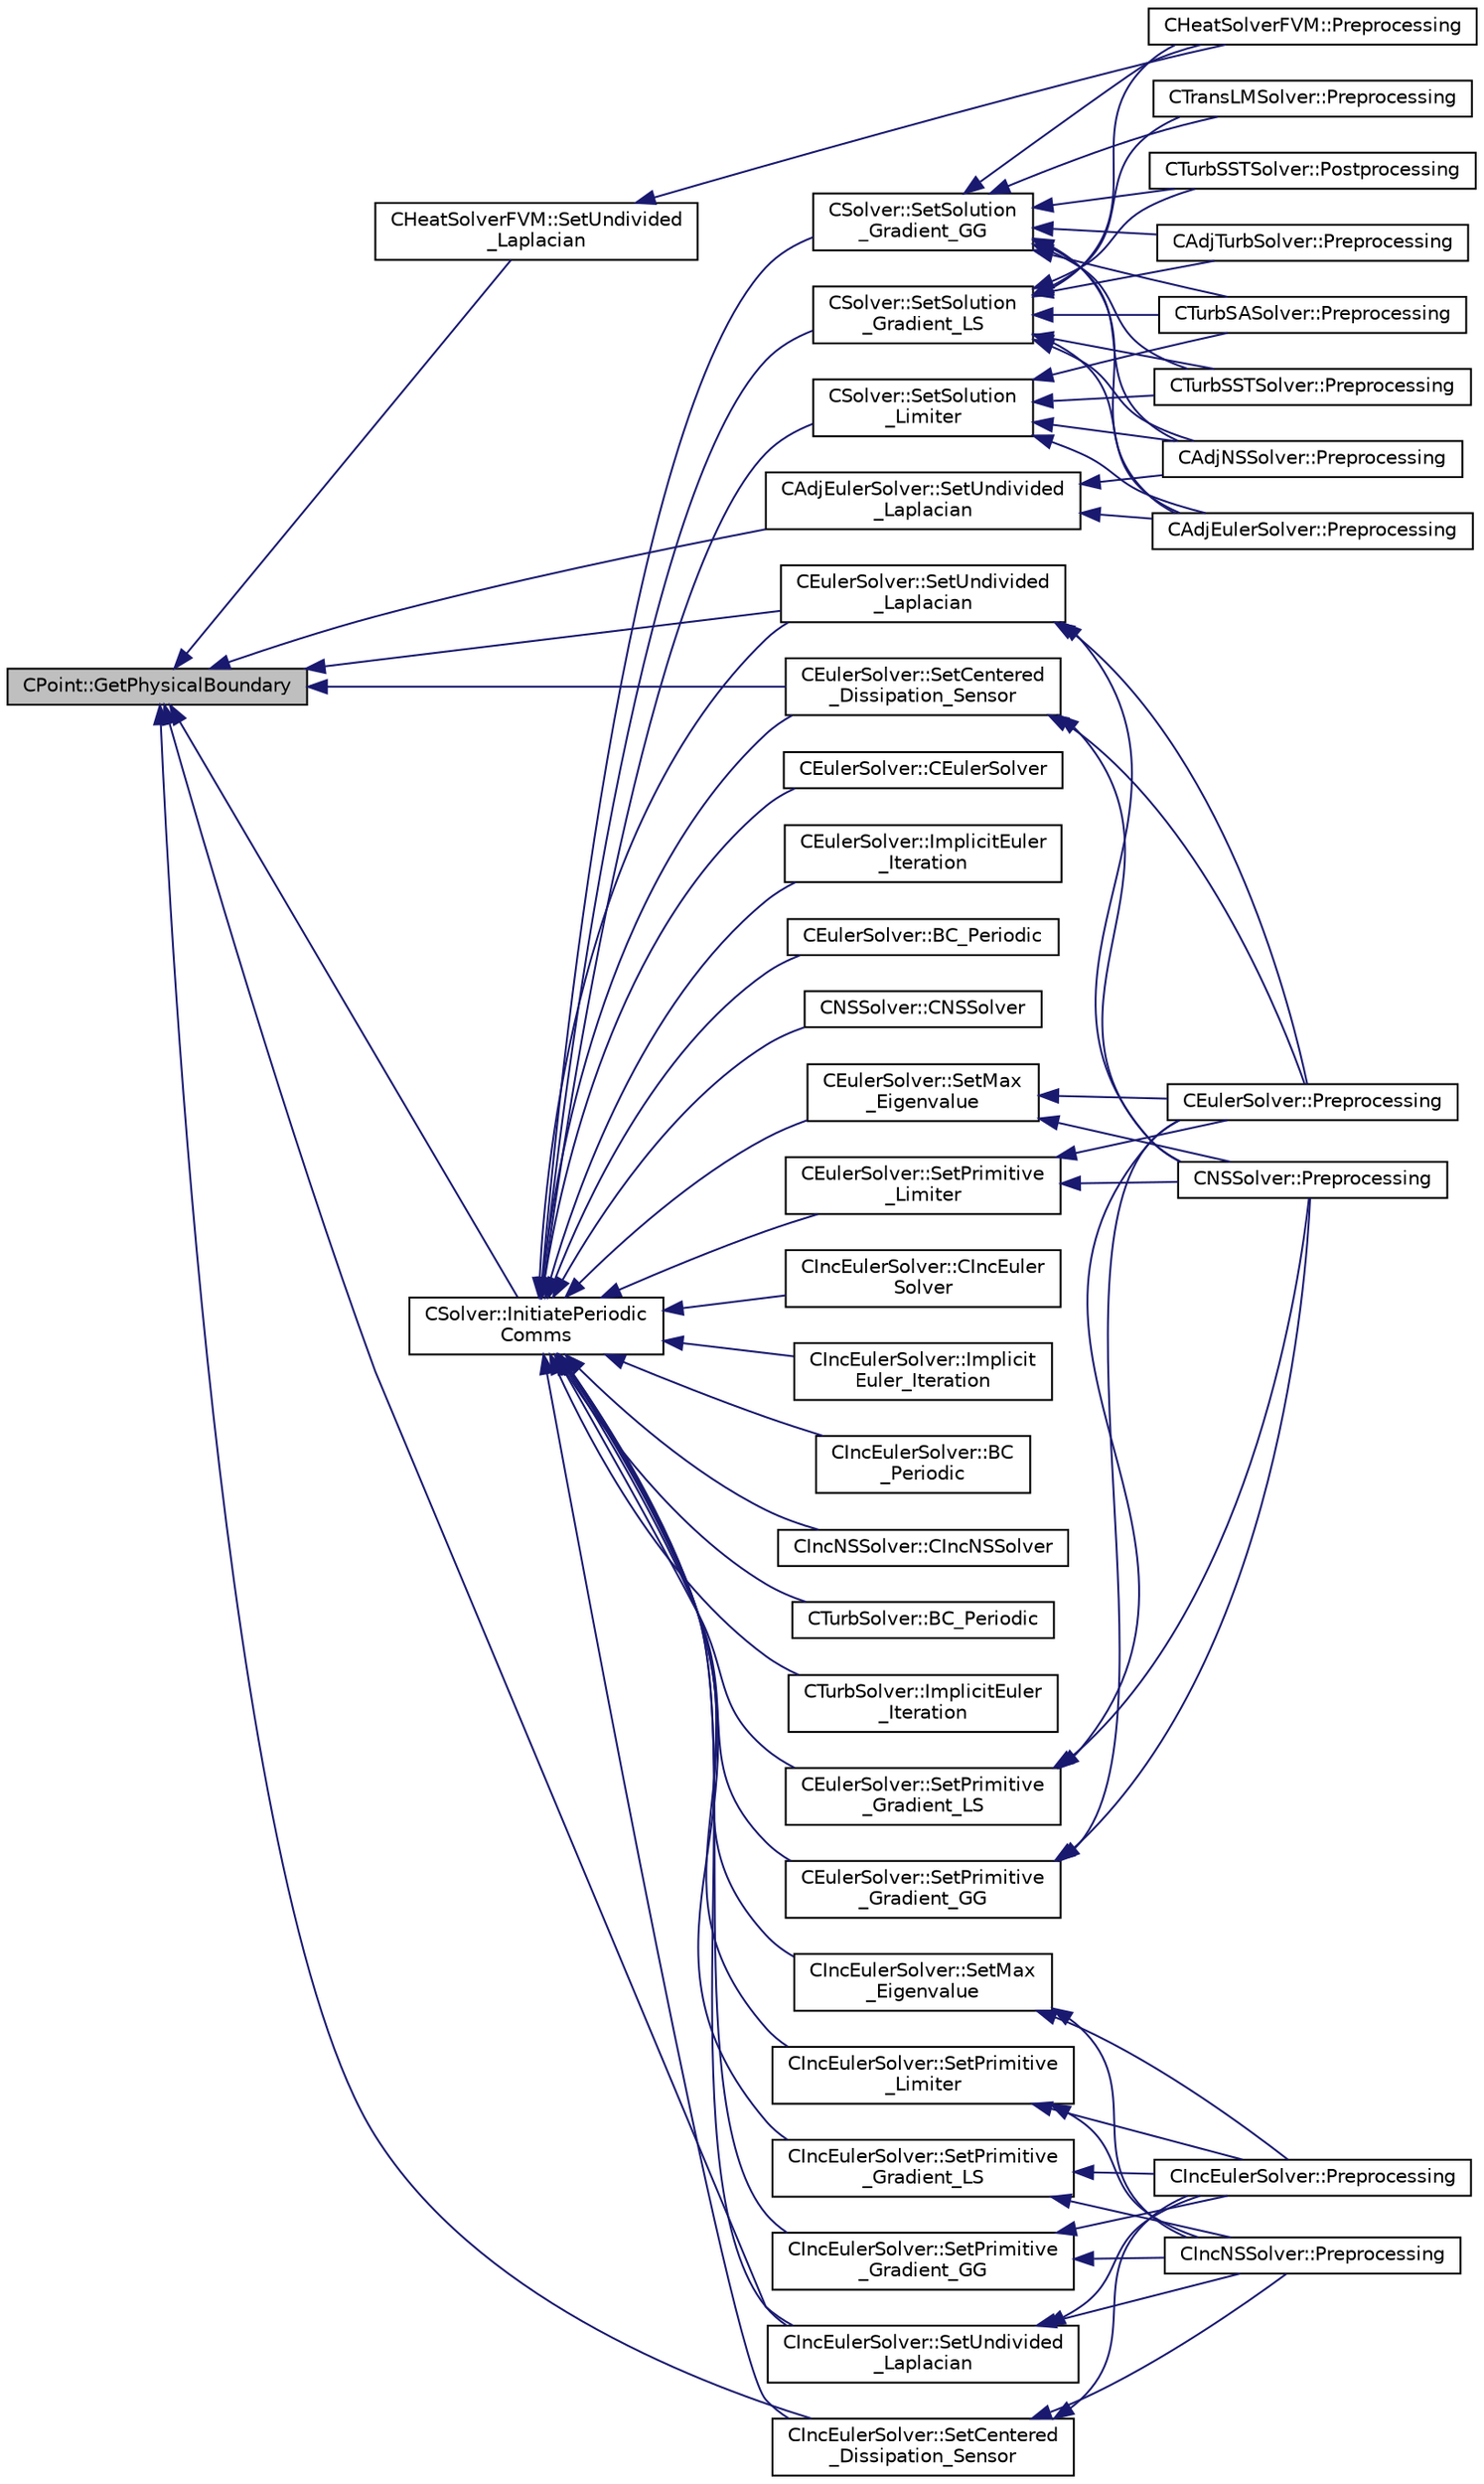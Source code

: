 digraph "CPoint::GetPhysicalBoundary"
{
  edge [fontname="Helvetica",fontsize="10",labelfontname="Helvetica",labelfontsize="10"];
  node [fontname="Helvetica",fontsize="10",shape=record];
  rankdir="LR";
  Node1605 [label="CPoint::GetPhysicalBoundary",height=0.2,width=0.4,color="black", fillcolor="grey75", style="filled", fontcolor="black"];
  Node1605 -> Node1606 [dir="back",color="midnightblue",fontsize="10",style="solid",fontname="Helvetica"];
  Node1606 [label="CAdjEulerSolver::SetUndivided\l_Laplacian",height=0.2,width=0.4,color="black", fillcolor="white", style="filled",URL="$class_c_adj_euler_solver.html#a1872318f659d74b4e12d669095ee57b5",tooltip="Compute the undivided laplacian for the adjoint solution. "];
  Node1606 -> Node1607 [dir="back",color="midnightblue",fontsize="10",style="solid",fontname="Helvetica"];
  Node1607 [label="CAdjEulerSolver::Preprocessing",height=0.2,width=0.4,color="black", fillcolor="white", style="filled",URL="$class_c_adj_euler_solver.html#a4ae0ed840dc8335fd921399625ba794f",tooltip="Initialize the residual vectors. "];
  Node1606 -> Node1608 [dir="back",color="midnightblue",fontsize="10",style="solid",fontname="Helvetica"];
  Node1608 [label="CAdjNSSolver::Preprocessing",height=0.2,width=0.4,color="black", fillcolor="white", style="filled",URL="$class_c_adj_n_s_solver.html#ac16dab76e2c1d86bc7d70ca9f41fd668",tooltip="Restart residual and compute gradients. "];
  Node1605 -> Node1609 [dir="back",color="midnightblue",fontsize="10",style="solid",fontname="Helvetica"];
  Node1609 [label="CHeatSolverFVM::SetUndivided\l_Laplacian",height=0.2,width=0.4,color="black", fillcolor="white", style="filled",URL="$class_c_heat_solver_f_v_m.html#a62fe1f80d82f024d872943869e2fef83",tooltip="Compute the undivided laplacian for the solution. "];
  Node1609 -> Node1610 [dir="back",color="midnightblue",fontsize="10",style="solid",fontname="Helvetica"];
  Node1610 [label="CHeatSolverFVM::Preprocessing",height=0.2,width=0.4,color="black", fillcolor="white", style="filled",URL="$class_c_heat_solver_f_v_m.html#a0c89f1dbe5cd5a16caaa9a08200e91fd",tooltip="Restart residual and compute gradients. "];
  Node1605 -> Node1611 [dir="back",color="midnightblue",fontsize="10",style="solid",fontname="Helvetica"];
  Node1611 [label="CEulerSolver::SetUndivided\l_Laplacian",height=0.2,width=0.4,color="black", fillcolor="white", style="filled",URL="$class_c_euler_solver.html#adc7c82a25b8be22b16b5452c1992744f",tooltip="Compute the undivided laplacian for the solution, except the energy equation. "];
  Node1611 -> Node1612 [dir="back",color="midnightblue",fontsize="10",style="solid",fontname="Helvetica"];
  Node1612 [label="CEulerSolver::Preprocessing",height=0.2,width=0.4,color="black", fillcolor="white", style="filled",URL="$class_c_euler_solver.html#a8b89e1bfce33284c2d8f5f00f82f3f3f",tooltip="Compute primitive variables and their gradients. "];
  Node1611 -> Node1613 [dir="back",color="midnightblue",fontsize="10",style="solid",fontname="Helvetica"];
  Node1613 [label="CNSSolver::Preprocessing",height=0.2,width=0.4,color="black", fillcolor="white", style="filled",URL="$class_c_n_s_solver.html#a028c83d18cf8520dff2f9628d8a04e4b",tooltip="Restart residual and compute gradients. "];
  Node1605 -> Node1614 [dir="back",color="midnightblue",fontsize="10",style="solid",fontname="Helvetica"];
  Node1614 [label="CEulerSolver::SetCentered\l_Dissipation_Sensor",height=0.2,width=0.4,color="black", fillcolor="white", style="filled",URL="$class_c_euler_solver.html#a2f4e3619ae65c63cbda1ef2098441ab4",tooltip="Compute a pressure sensor switch. "];
  Node1614 -> Node1612 [dir="back",color="midnightblue",fontsize="10",style="solid",fontname="Helvetica"];
  Node1614 -> Node1613 [dir="back",color="midnightblue",fontsize="10",style="solid",fontname="Helvetica"];
  Node1605 -> Node1615 [dir="back",color="midnightblue",fontsize="10",style="solid",fontname="Helvetica"];
  Node1615 [label="CIncEulerSolver::SetUndivided\l_Laplacian",height=0.2,width=0.4,color="black", fillcolor="white", style="filled",URL="$class_c_inc_euler_solver.html#a8b5d7772432b9759213892a50621c329",tooltip="Compute the undivided laplacian for the solution, except the energy equation. "];
  Node1615 -> Node1616 [dir="back",color="midnightblue",fontsize="10",style="solid",fontname="Helvetica"];
  Node1616 [label="CIncEulerSolver::Preprocessing",height=0.2,width=0.4,color="black", fillcolor="white", style="filled",URL="$class_c_inc_euler_solver.html#aabd902b10cc9b41b6b2c406efba0ac41",tooltip="Compute primitive variables and their gradients. "];
  Node1615 -> Node1617 [dir="back",color="midnightblue",fontsize="10",style="solid",fontname="Helvetica"];
  Node1617 [label="CIncNSSolver::Preprocessing",height=0.2,width=0.4,color="black", fillcolor="white", style="filled",URL="$class_c_inc_n_s_solver.html#ae84f6e86313acd1da80c505b4eab81e5",tooltip="Restart residual and compute gradients. "];
  Node1605 -> Node1618 [dir="back",color="midnightblue",fontsize="10",style="solid",fontname="Helvetica"];
  Node1618 [label="CIncEulerSolver::SetCentered\l_Dissipation_Sensor",height=0.2,width=0.4,color="black", fillcolor="white", style="filled",URL="$class_c_inc_euler_solver.html#a2323a0e322236c24668be8750dbaf237",tooltip="Compute a pressure sensor switch. "];
  Node1618 -> Node1616 [dir="back",color="midnightblue",fontsize="10",style="solid",fontname="Helvetica"];
  Node1618 -> Node1617 [dir="back",color="midnightblue",fontsize="10",style="solid",fontname="Helvetica"];
  Node1605 -> Node1619 [dir="back",color="midnightblue",fontsize="10",style="solid",fontname="Helvetica"];
  Node1619 [label="CSolver::InitiatePeriodic\lComms",height=0.2,width=0.4,color="black", fillcolor="white", style="filled",URL="$class_c_solver.html#aab8e1cac165d11ef85d9dd5588b3ea03",tooltip="Routine to load a solver quantity into the data structures for MPI periodic communication and to laun..."];
  Node1619 -> Node1620 [dir="back",color="midnightblue",fontsize="10",style="solid",fontname="Helvetica"];
  Node1620 [label="CEulerSolver::CEulerSolver",height=0.2,width=0.4,color="black", fillcolor="white", style="filled",URL="$class_c_euler_solver.html#ae1e74218b4e943111b100d7ddcbd4db9"];
  Node1619 -> Node1621 [dir="back",color="midnightblue",fontsize="10",style="solid",fontname="Helvetica"];
  Node1621 [label="CEulerSolver::SetMax\l_Eigenvalue",height=0.2,width=0.4,color="black", fillcolor="white", style="filled",URL="$class_c_euler_solver.html#a76f7fdf349ae41c6f0cf4df82b571fb1",tooltip="Compute the max eigenvalue. "];
  Node1621 -> Node1612 [dir="back",color="midnightblue",fontsize="10",style="solid",fontname="Helvetica"];
  Node1621 -> Node1613 [dir="back",color="midnightblue",fontsize="10",style="solid",fontname="Helvetica"];
  Node1619 -> Node1611 [dir="back",color="midnightblue",fontsize="10",style="solid",fontname="Helvetica"];
  Node1619 -> Node1614 [dir="back",color="midnightblue",fontsize="10",style="solid",fontname="Helvetica"];
  Node1619 -> Node1622 [dir="back",color="midnightblue",fontsize="10",style="solid",fontname="Helvetica"];
  Node1622 [label="CEulerSolver::ImplicitEuler\l_Iteration",height=0.2,width=0.4,color="black", fillcolor="white", style="filled",URL="$class_c_euler_solver.html#a4e8277fc44dc97c8d73fbe3347204372",tooltip="Update the solution using an implicit Euler scheme. "];
  Node1619 -> Node1623 [dir="back",color="midnightblue",fontsize="10",style="solid",fontname="Helvetica"];
  Node1623 [label="CEulerSolver::SetPrimitive\l_Gradient_GG",height=0.2,width=0.4,color="black", fillcolor="white", style="filled",URL="$class_c_euler_solver.html#a74fb3b502b83371fcf0728ec546e039b",tooltip="Compute the gradient of the primitive variables using Green-Gauss method, and stores the result in th..."];
  Node1623 -> Node1612 [dir="back",color="midnightblue",fontsize="10",style="solid",fontname="Helvetica"];
  Node1623 -> Node1613 [dir="back",color="midnightblue",fontsize="10",style="solid",fontname="Helvetica"];
  Node1619 -> Node1624 [dir="back",color="midnightblue",fontsize="10",style="solid",fontname="Helvetica"];
  Node1624 [label="CEulerSolver::SetPrimitive\l_Gradient_LS",height=0.2,width=0.4,color="black", fillcolor="white", style="filled",URL="$class_c_euler_solver.html#a734d5bd064215fb722477f39993155d4",tooltip="Compute the gradient of the primitive variables using a Least-Squares method, and stores the result i..."];
  Node1624 -> Node1612 [dir="back",color="midnightblue",fontsize="10",style="solid",fontname="Helvetica"];
  Node1624 -> Node1613 [dir="back",color="midnightblue",fontsize="10",style="solid",fontname="Helvetica"];
  Node1619 -> Node1625 [dir="back",color="midnightblue",fontsize="10",style="solid",fontname="Helvetica"];
  Node1625 [label="CEulerSolver::SetPrimitive\l_Limiter",height=0.2,width=0.4,color="black", fillcolor="white", style="filled",URL="$class_c_euler_solver.html#a43004a7f0fad7a6d1f435144710bf13e",tooltip="Compute the limiter of the primitive variables. "];
  Node1625 -> Node1612 [dir="back",color="midnightblue",fontsize="10",style="solid",fontname="Helvetica"];
  Node1625 -> Node1613 [dir="back",color="midnightblue",fontsize="10",style="solid",fontname="Helvetica"];
  Node1619 -> Node1626 [dir="back",color="midnightblue",fontsize="10",style="solid",fontname="Helvetica"];
  Node1626 [label="CEulerSolver::BC_Periodic",height=0.2,width=0.4,color="black", fillcolor="white", style="filled",URL="$class_c_euler_solver.html#a9bd458698ede3dffd1b4d1f974f39b03",tooltip="Impose a periodic boundary condition by summing contributions from the complete control volume..."];
  Node1619 -> Node1627 [dir="back",color="midnightblue",fontsize="10",style="solid",fontname="Helvetica"];
  Node1627 [label="CNSSolver::CNSSolver",height=0.2,width=0.4,color="black", fillcolor="white", style="filled",URL="$class_c_n_s_solver.html#a2a8ad49c42b4546696e631cf44b7788b"];
  Node1619 -> Node1628 [dir="back",color="midnightblue",fontsize="10",style="solid",fontname="Helvetica"];
  Node1628 [label="CIncEulerSolver::CIncEuler\lSolver",height=0.2,width=0.4,color="black", fillcolor="white", style="filled",URL="$class_c_inc_euler_solver.html#a91f644b8f9a00215bac5bcd31dfc06d8"];
  Node1619 -> Node1629 [dir="back",color="midnightblue",fontsize="10",style="solid",fontname="Helvetica"];
  Node1629 [label="CIncEulerSolver::SetMax\l_Eigenvalue",height=0.2,width=0.4,color="black", fillcolor="white", style="filled",URL="$class_c_inc_euler_solver.html#ab804c5648aa5dd71ea12a57997167984",tooltip="Compute the max eigenvalue. "];
  Node1629 -> Node1616 [dir="back",color="midnightblue",fontsize="10",style="solid",fontname="Helvetica"];
  Node1629 -> Node1617 [dir="back",color="midnightblue",fontsize="10",style="solid",fontname="Helvetica"];
  Node1619 -> Node1615 [dir="back",color="midnightblue",fontsize="10",style="solid",fontname="Helvetica"];
  Node1619 -> Node1618 [dir="back",color="midnightblue",fontsize="10",style="solid",fontname="Helvetica"];
  Node1619 -> Node1630 [dir="back",color="midnightblue",fontsize="10",style="solid",fontname="Helvetica"];
  Node1630 [label="CIncEulerSolver::Implicit\lEuler_Iteration",height=0.2,width=0.4,color="black", fillcolor="white", style="filled",URL="$class_c_inc_euler_solver.html#ad84dd4225bb9d158c52b26e2f30f6fa7",tooltip="Update the solution using an implicit Euler scheme. "];
  Node1619 -> Node1631 [dir="back",color="midnightblue",fontsize="10",style="solid",fontname="Helvetica"];
  Node1631 [label="CIncEulerSolver::SetPrimitive\l_Gradient_GG",height=0.2,width=0.4,color="black", fillcolor="white", style="filled",URL="$class_c_inc_euler_solver.html#a856a6db100c40b9c3df557d1dfe72c2b",tooltip="Compute the gradient of the primitive variables using Green-Gauss method, and stores the result in th..."];
  Node1631 -> Node1616 [dir="back",color="midnightblue",fontsize="10",style="solid",fontname="Helvetica"];
  Node1631 -> Node1617 [dir="back",color="midnightblue",fontsize="10",style="solid",fontname="Helvetica"];
  Node1619 -> Node1632 [dir="back",color="midnightblue",fontsize="10",style="solid",fontname="Helvetica"];
  Node1632 [label="CIncEulerSolver::SetPrimitive\l_Gradient_LS",height=0.2,width=0.4,color="black", fillcolor="white", style="filled",URL="$class_c_inc_euler_solver.html#a3e3355cbeb9d265f4073cca113b9d46e",tooltip="Compute the gradient of the primitive variables using a Least-Squares method, and stores the result i..."];
  Node1632 -> Node1616 [dir="back",color="midnightblue",fontsize="10",style="solid",fontname="Helvetica"];
  Node1632 -> Node1617 [dir="back",color="midnightblue",fontsize="10",style="solid",fontname="Helvetica"];
  Node1619 -> Node1633 [dir="back",color="midnightblue",fontsize="10",style="solid",fontname="Helvetica"];
  Node1633 [label="CIncEulerSolver::SetPrimitive\l_Limiter",height=0.2,width=0.4,color="black", fillcolor="white", style="filled",URL="$class_c_inc_euler_solver.html#a00bd56828c4e41ec3ff1e8753cb320ec",tooltip="Compute the limiter of the primitive variables. "];
  Node1633 -> Node1616 [dir="back",color="midnightblue",fontsize="10",style="solid",fontname="Helvetica"];
  Node1633 -> Node1617 [dir="back",color="midnightblue",fontsize="10",style="solid",fontname="Helvetica"];
  Node1619 -> Node1634 [dir="back",color="midnightblue",fontsize="10",style="solid",fontname="Helvetica"];
  Node1634 [label="CIncEulerSolver::BC\l_Periodic",height=0.2,width=0.4,color="black", fillcolor="white", style="filled",URL="$class_c_inc_euler_solver.html#a994af5dbe296f8a1873e416c3b2fc2a7",tooltip="Impose a periodic boundary condition by summing contributions from the complete control volume..."];
  Node1619 -> Node1635 [dir="back",color="midnightblue",fontsize="10",style="solid",fontname="Helvetica"];
  Node1635 [label="CIncNSSolver::CIncNSSolver",height=0.2,width=0.4,color="black", fillcolor="white", style="filled",URL="$class_c_inc_n_s_solver.html#a82152ac7e91fb1c5c073d98a1f08e2aa"];
  Node1619 -> Node1636 [dir="back",color="midnightblue",fontsize="10",style="solid",fontname="Helvetica"];
  Node1636 [label="CTurbSolver::BC_Periodic",height=0.2,width=0.4,color="black", fillcolor="white", style="filled",URL="$class_c_turb_solver.html#a954cfdd45dfce9df024a30b558b54b25",tooltip="Impose a periodic boundary condition by summing contributions from the complete control volume..."];
  Node1619 -> Node1637 [dir="back",color="midnightblue",fontsize="10",style="solid",fontname="Helvetica"];
  Node1637 [label="CTurbSolver::ImplicitEuler\l_Iteration",height=0.2,width=0.4,color="black", fillcolor="white", style="filled",URL="$class_c_turb_solver.html#af7a0ab68fbb2925c56863df97b3ea4ee",tooltip="Update the solution using an implicit solver. "];
  Node1619 -> Node1638 [dir="back",color="midnightblue",fontsize="10",style="solid",fontname="Helvetica"];
  Node1638 [label="CSolver::SetSolution\l_Gradient_GG",height=0.2,width=0.4,color="black", fillcolor="white", style="filled",URL="$class_c_solver.html#aac4d5e5f3ff20e7e37d55fa5e4ed3647",tooltip="Compute the Green-Gauss gradient of the solution. "];
  Node1638 -> Node1607 [dir="back",color="midnightblue",fontsize="10",style="solid",fontname="Helvetica"];
  Node1638 -> Node1608 [dir="back",color="midnightblue",fontsize="10",style="solid",fontname="Helvetica"];
  Node1638 -> Node1639 [dir="back",color="midnightblue",fontsize="10",style="solid",fontname="Helvetica"];
  Node1639 [label="CAdjTurbSolver::Preprocessing",height=0.2,width=0.4,color="black", fillcolor="white", style="filled",URL="$class_c_adj_turb_solver.html#abde54ee8e9643c4ee460855be166a80f",tooltip="Initializate the residual vectors. "];
  Node1638 -> Node1610 [dir="back",color="midnightblue",fontsize="10",style="solid",fontname="Helvetica"];
  Node1638 -> Node1640 [dir="back",color="midnightblue",fontsize="10",style="solid",fontname="Helvetica"];
  Node1640 [label="CTransLMSolver::Preprocessing",height=0.2,width=0.4,color="black", fillcolor="white", style="filled",URL="$class_c_trans_l_m_solver.html#ac319a1f0946ca2806dbe02c4c9bea65b",tooltip="Restart residual and compute gradients. "];
  Node1638 -> Node1641 [dir="back",color="midnightblue",fontsize="10",style="solid",fontname="Helvetica"];
  Node1641 [label="CTurbSASolver::Preprocessing",height=0.2,width=0.4,color="black", fillcolor="white", style="filled",URL="$class_c_turb_s_a_solver.html#a225518dc5f0ca6ed894add826aaa16ea",tooltip="Restart residual and compute gradients. "];
  Node1638 -> Node1642 [dir="back",color="midnightblue",fontsize="10",style="solid",fontname="Helvetica"];
  Node1642 [label="CTurbSSTSolver::Preprocessing",height=0.2,width=0.4,color="black", fillcolor="white", style="filled",URL="$class_c_turb_s_s_t_solver.html#a653cf05307f24374fda6f523ce3130bf",tooltip="Restart residual and compute gradients. "];
  Node1638 -> Node1643 [dir="back",color="midnightblue",fontsize="10",style="solid",fontname="Helvetica"];
  Node1643 [label="CTurbSSTSolver::Postprocessing",height=0.2,width=0.4,color="black", fillcolor="white", style="filled",URL="$class_c_turb_s_s_t_solver.html#aa5306eec5b89c3c229c2a4c41846eb4d",tooltip="Computes the eddy viscosity. "];
  Node1619 -> Node1644 [dir="back",color="midnightblue",fontsize="10",style="solid",fontname="Helvetica"];
  Node1644 [label="CSolver::SetSolution\l_Gradient_LS",height=0.2,width=0.4,color="black", fillcolor="white", style="filled",URL="$class_c_solver.html#ac4d9cf9609d7bdb52e7f1dc9cc8b4c1f",tooltip="Compute the Least Squares gradient of the solution. "];
  Node1644 -> Node1607 [dir="back",color="midnightblue",fontsize="10",style="solid",fontname="Helvetica"];
  Node1644 -> Node1608 [dir="back",color="midnightblue",fontsize="10",style="solid",fontname="Helvetica"];
  Node1644 -> Node1639 [dir="back",color="midnightblue",fontsize="10",style="solid",fontname="Helvetica"];
  Node1644 -> Node1610 [dir="back",color="midnightblue",fontsize="10",style="solid",fontname="Helvetica"];
  Node1644 -> Node1640 [dir="back",color="midnightblue",fontsize="10",style="solid",fontname="Helvetica"];
  Node1644 -> Node1641 [dir="back",color="midnightblue",fontsize="10",style="solid",fontname="Helvetica"];
  Node1644 -> Node1642 [dir="back",color="midnightblue",fontsize="10",style="solid",fontname="Helvetica"];
  Node1644 -> Node1643 [dir="back",color="midnightblue",fontsize="10",style="solid",fontname="Helvetica"];
  Node1619 -> Node1645 [dir="back",color="midnightblue",fontsize="10",style="solid",fontname="Helvetica"];
  Node1645 [label="CSolver::SetSolution\l_Limiter",height=0.2,width=0.4,color="black", fillcolor="white", style="filled",URL="$class_c_solver.html#a641e9c59698ab9c7c2fb91107ad70d77",tooltip="Compute slope limiter. "];
  Node1645 -> Node1607 [dir="back",color="midnightblue",fontsize="10",style="solid",fontname="Helvetica"];
  Node1645 -> Node1608 [dir="back",color="midnightblue",fontsize="10",style="solid",fontname="Helvetica"];
  Node1645 -> Node1641 [dir="back",color="midnightblue",fontsize="10",style="solid",fontname="Helvetica"];
  Node1645 -> Node1642 [dir="back",color="midnightblue",fontsize="10",style="solid",fontname="Helvetica"];
}
